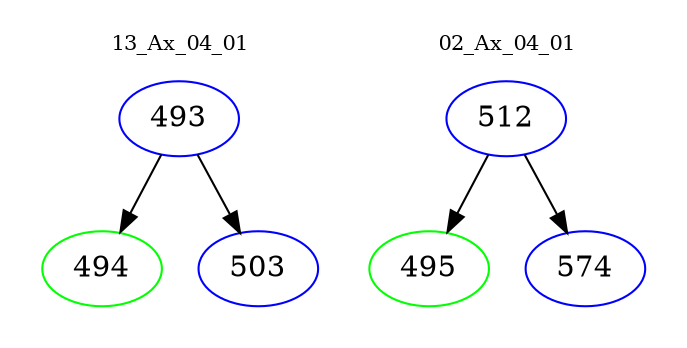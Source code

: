 digraph{
subgraph cluster_0 {
color = white
label = "13_Ax_04_01";
fontsize=10;
T0_493 [label="493", color="blue"]
T0_493 -> T0_494 [color="black"]
T0_494 [label="494", color="green"]
T0_493 -> T0_503 [color="black"]
T0_503 [label="503", color="blue"]
}
subgraph cluster_1 {
color = white
label = "02_Ax_04_01";
fontsize=10;
T1_512 [label="512", color="blue"]
T1_512 -> T1_495 [color="black"]
T1_495 [label="495", color="green"]
T1_512 -> T1_574 [color="black"]
T1_574 [label="574", color="blue"]
}
}
